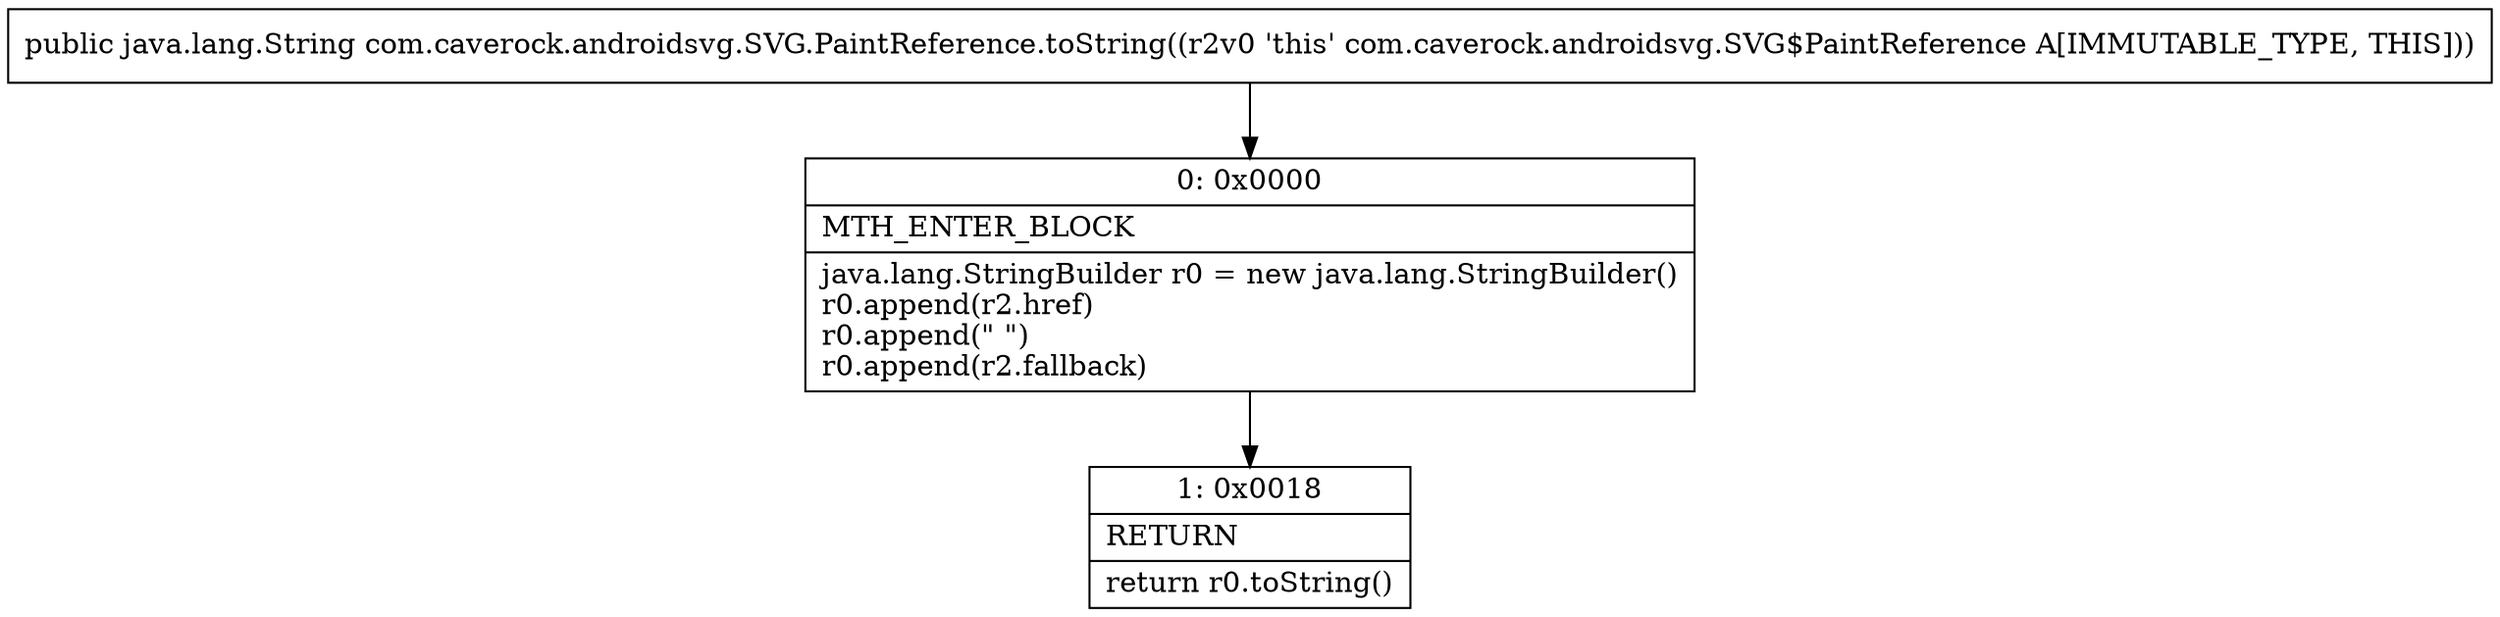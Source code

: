 digraph "CFG forcom.caverock.androidsvg.SVG.PaintReference.toString()Ljava\/lang\/String;" {
Node_0 [shape=record,label="{0\:\ 0x0000|MTH_ENTER_BLOCK\l|java.lang.StringBuilder r0 = new java.lang.StringBuilder()\lr0.append(r2.href)\lr0.append(\" \")\lr0.append(r2.fallback)\l}"];
Node_1 [shape=record,label="{1\:\ 0x0018|RETURN\l|return r0.toString()\l}"];
MethodNode[shape=record,label="{public java.lang.String com.caverock.androidsvg.SVG.PaintReference.toString((r2v0 'this' com.caverock.androidsvg.SVG$PaintReference A[IMMUTABLE_TYPE, THIS])) }"];
MethodNode -> Node_0;
Node_0 -> Node_1;
}

